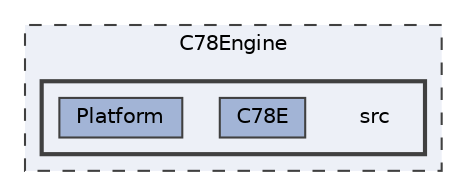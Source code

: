 digraph "C:/dev/c-cpp/C78Engine/C78Engine/src"
{
 // LATEX_PDF_SIZE
  bgcolor="transparent";
  edge [fontname=Helvetica,fontsize=10,labelfontname=Helvetica,labelfontsize=10];
  node [fontname=Helvetica,fontsize=10,shape=box,height=0.2,width=0.4];
  compound=true
  subgraph clusterdir_19b125d4fab7f1794d38b1ab76f88678 {
    graph [ bgcolor="#edf0f7", pencolor="grey25", label="C78Engine", fontname=Helvetica,fontsize=10 style="filled,dashed", URL="dir_19b125d4fab7f1794d38b1ab76f88678.html",tooltip=""]
  subgraph clusterdir_4806e412b0189d5858f3d46908421623 {
    graph [ bgcolor="#edf0f7", pencolor="grey25", label="", fontname=Helvetica,fontsize=10 style="filled,bold", URL="dir_4806e412b0189d5858f3d46908421623.html",tooltip=""]
    dir_4806e412b0189d5858f3d46908421623 [shape=plaintext, label="src"];
  dir_8ebace0e1f45e7ba10ddb999631a377f [label="C78E", fillcolor="#a2b4d6", color="grey25", style="filled", URL="dir_8ebace0e1f45e7ba10ddb999631a377f.html",tooltip=""];
  dir_fc1a4b26d2b52fd3454db71e5bc26686 [label="Platform", fillcolor="#a2b4d6", color="grey25", style="filled", URL="dir_fc1a4b26d2b52fd3454db71e5bc26686.html",tooltip=""];
  }
  }
}
